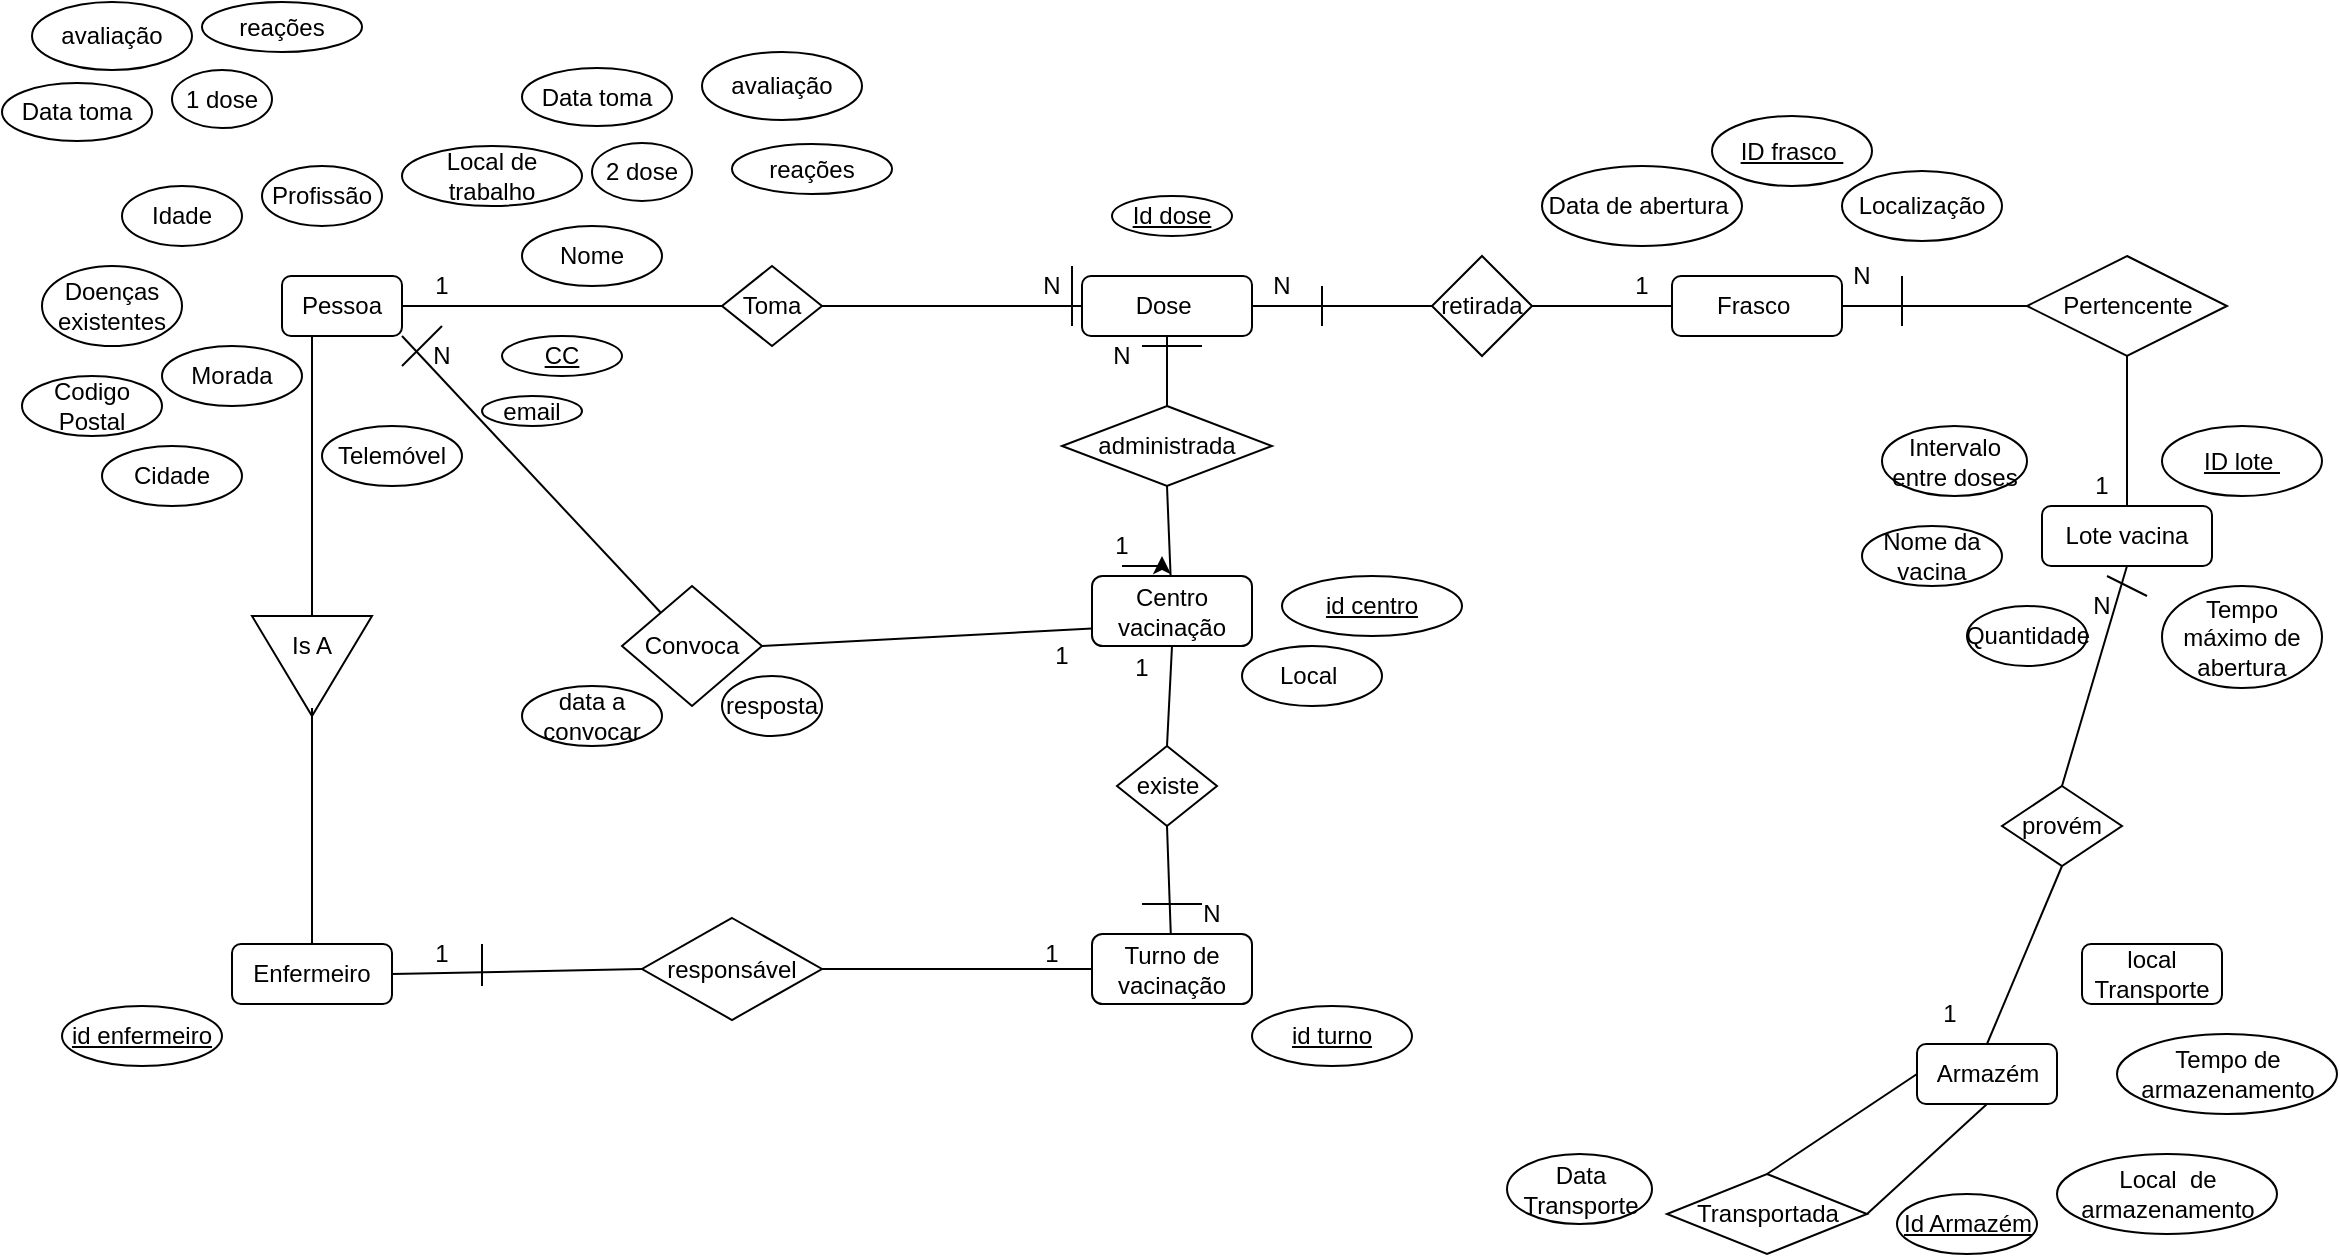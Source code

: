 <mxfile version="14.5.4" type="device"><diagram id="R2lEEEUBdFMjLlhIrx00" name="Page-1"><mxGraphModel dx="1186" dy="594" grid="1" gridSize="10" guides="1" tooltips="1" connect="1" arrows="1" fold="1" page="1" pageScale="1" pageWidth="1169" pageHeight="827" math="0" shadow="0" extFonts="Permanent Marker^https://fonts.googleapis.com/css?family=Permanent+Marker"><root><mxCell id="0"/><mxCell id="1" parent="0"/><mxCell id="BoMrM62zMQnFgGvDOPxz-1" value="Pessoa" style="rounded=1;whiteSpace=wrap;html=1;" parent="1" vertex="1"><mxGeometry x="640" y="494" width="60" height="30" as="geometry"/></mxCell><mxCell id="BoMrM62zMQnFgGvDOPxz-2" value="Idade" style="ellipse;whiteSpace=wrap;html=1;" parent="1" vertex="1"><mxGeometry x="560" y="449" width="60" height="30" as="geometry"/></mxCell><mxCell id="BoMrM62zMQnFgGvDOPxz-3" value="Doenças existentes" style="ellipse;whiteSpace=wrap;html=1;" parent="1" vertex="1"><mxGeometry x="520" y="489" width="70" height="40" as="geometry"/></mxCell><mxCell id="BoMrM62zMQnFgGvDOPxz-4" value="Local de trabalho" style="ellipse;whiteSpace=wrap;html=1;" parent="1" vertex="1"><mxGeometry x="700" y="429" width="90" height="30" as="geometry"/></mxCell><mxCell id="BoMrM62zMQnFgGvDOPxz-5" value="Profissão" style="ellipse;whiteSpace=wrap;html=1;" parent="1" vertex="1"><mxGeometry x="630" y="439" width="60" height="30" as="geometry"/></mxCell><mxCell id="BoMrM62zMQnFgGvDOPxz-7" value="Data toma" style="ellipse;whiteSpace=wrap;html=1;" parent="1" vertex="1"><mxGeometry x="500" y="397.5" width="75" height="29" as="geometry"/></mxCell><mxCell id="BoMrM62zMQnFgGvDOPxz-11" value="Toma" style="rhombus;whiteSpace=wrap;html=1;" parent="1" vertex="1"><mxGeometry x="860" y="489" width="50" height="40" as="geometry"/></mxCell><mxCell id="BoMrM62zMQnFgGvDOPxz-12" value="" style="endArrow=none;html=1;entryX=1;entryY=0.5;entryDx=0;entryDy=0;" parent="1" source="BoMrM62zMQnFgGvDOPxz-11" target="BoMrM62zMQnFgGvDOPxz-1" edge="1"><mxGeometry width="50" height="50" relative="1" as="geometry"><mxPoint x="910" y="609" as="sourcePoint"/><mxPoint x="960" y="559" as="targetPoint"/></mxGeometry></mxCell><mxCell id="BoMrM62zMQnFgGvDOPxz-14" value="Quantidade" style="ellipse;whiteSpace=wrap;html=1;" parent="1" vertex="1"><mxGeometry x="1482.5" y="659" width="60" height="30" as="geometry"/></mxCell><mxCell id="BoMrM62zMQnFgGvDOPxz-15" value="Armazém" style="rounded=1;whiteSpace=wrap;html=1;" parent="1" vertex="1"><mxGeometry x="1457.5" y="878" width="70" height="30" as="geometry"/></mxCell><mxCell id="BoMrM62zMQnFgGvDOPxz-16" value="Local&amp;nbsp; de armazenamento" style="ellipse;whiteSpace=wrap;html=1;" parent="1" vertex="1"><mxGeometry x="1527.5" y="933" width="110" height="40" as="geometry"/></mxCell><mxCell id="BoMrM62zMQnFgGvDOPxz-18" value="provém" style="rhombus;whiteSpace=wrap;html=1;" parent="1" vertex="1"><mxGeometry x="1500" y="749" width="60" height="40" as="geometry"/></mxCell><mxCell id="BoMrM62zMQnFgGvDOPxz-19" value="Frasco&amp;nbsp;" style="rounded=1;whiteSpace=wrap;html=1;" parent="1" vertex="1"><mxGeometry x="1335" y="494" width="85" height="30" as="geometry"/></mxCell><mxCell id="BoMrM62zMQnFgGvDOPxz-21" value="Nome da vacina" style="ellipse;whiteSpace=wrap;html=1;" parent="1" vertex="1"><mxGeometry x="1430" y="619" width="70" height="30" as="geometry"/></mxCell><mxCell id="BoMrM62zMQnFgGvDOPxz-22" value="Nome" style="ellipse;whiteSpace=wrap;html=1;" parent="1" vertex="1"><mxGeometry x="760" y="469" width="70" height="30" as="geometry"/></mxCell><mxCell id="BoMrM62zMQnFgGvDOPxz-24" value="Morada" style="ellipse;whiteSpace=wrap;html=1;" parent="1" vertex="1"><mxGeometry x="580" y="529" width="70" height="30" as="geometry"/></mxCell><mxCell id="BoMrM62zMQnFgGvDOPxz-27" value="Codigo Postal" style="ellipse;whiteSpace=wrap;html=1;" parent="1" vertex="1"><mxGeometry x="510" y="544" width="70" height="30" as="geometry"/></mxCell><mxCell id="BoMrM62zMQnFgGvDOPxz-29" value="Cidade" style="ellipse;whiteSpace=wrap;html=1;" parent="1" vertex="1"><mxGeometry x="550" y="579" width="70" height="30" as="geometry"/></mxCell><mxCell id="BoMrM62zMQnFgGvDOPxz-31" value="Telemóvel" style="ellipse;whiteSpace=wrap;html=1;" parent="1" vertex="1"><mxGeometry x="660" y="569" width="70" height="30" as="geometry"/></mxCell><mxCell id="BoMrM62zMQnFgGvDOPxz-32" value="email" style="ellipse;whiteSpace=wrap;html=1;" parent="1" vertex="1"><mxGeometry x="740" y="554" width="50" height="15" as="geometry"/></mxCell><mxCell id="BoMrM62zMQnFgGvDOPxz-37" value="local&lt;br&gt;Transporte" style="rounded=1;whiteSpace=wrap;html=1;" parent="1" vertex="1"><mxGeometry x="1540" y="828" width="70" height="30" as="geometry"/></mxCell><mxCell id="BoMrM62zMQnFgGvDOPxz-38" value="Data Transporte" style="ellipse;whiteSpace=wrap;html=1;" parent="1" vertex="1"><mxGeometry x="1252.5" y="933" width="72.5" height="35" as="geometry"/></mxCell><mxCell id="BoMrM62zMQnFgGvDOPxz-43" value="" style="endArrow=none;html=1;entryX=0.5;entryY=1;entryDx=0;entryDy=0;exitX=0.5;exitY=0;exitDx=0;exitDy=0;" parent="1" source="BoMrM62zMQnFgGvDOPxz-15" target="BoMrM62zMQnFgGvDOPxz-18" edge="1"><mxGeometry width="50" height="50" relative="1" as="geometry"><mxPoint x="1070" y="609" as="sourcePoint"/><mxPoint x="1120" y="559" as="targetPoint"/></mxGeometry></mxCell><mxCell id="BoMrM62zMQnFgGvDOPxz-49" value="Tempo de armazenamento" style="ellipse;whiteSpace=wrap;html=1;" parent="1" vertex="1"><mxGeometry x="1557.5" y="873" width="110" height="40" as="geometry"/></mxCell><mxCell id="BoMrM62zMQnFgGvDOPxz-52" value="Data de abertura&amp;nbsp;" style="ellipse;whiteSpace=wrap;html=1;" parent="1" vertex="1"><mxGeometry x="1270" y="439" width="100" height="40" as="geometry"/></mxCell><mxCell id="BoMrM62zMQnFgGvDOPxz-53" value="Tempo máximo de abertura" style="ellipse;whiteSpace=wrap;html=1;" parent="1" vertex="1"><mxGeometry x="1580" y="649" width="80" height="51" as="geometry"/></mxCell><mxCell id="BoMrM62zMQnFgGvDOPxz-54" value="Centro vacinação" style="rounded=1;whiteSpace=wrap;html=1;" parent="1" vertex="1"><mxGeometry x="1045" y="644" width="80" height="35" as="geometry"/></mxCell><mxCell id="BoMrM62zMQnFgGvDOPxz-56" value="&lt;u&gt;CC&lt;/u&gt;" style="ellipse;whiteSpace=wrap;html=1;" parent="1" vertex="1"><mxGeometry x="750" y="524" width="60" height="20" as="geometry"/></mxCell><mxCell id="BoMrM62zMQnFgGvDOPxz-58" value="&lt;u&gt;ID frasco&amp;nbsp;&lt;/u&gt;" style="ellipse;whiteSpace=wrap;html=1;" parent="1" vertex="1"><mxGeometry x="1355" y="414" width="80" height="35" as="geometry"/></mxCell><mxCell id="BoMrM62zMQnFgGvDOPxz-59" value="&lt;u&gt;Id Armazém&lt;/u&gt;" style="ellipse;whiteSpace=wrap;html=1;" parent="1" vertex="1"><mxGeometry x="1447.5" y="953" width="70" height="30" as="geometry"/></mxCell><mxCell id="BoMrM62zMQnFgGvDOPxz-61" value="Transportada" style="rhombus;whiteSpace=wrap;html=1;" parent="1" vertex="1"><mxGeometry x="1332.5" y="943" width="100" height="40" as="geometry"/></mxCell><mxCell id="BoMrM62zMQnFgGvDOPxz-62" value="" style="endArrow=none;html=1;exitX=1;exitY=0.5;exitDx=0;exitDy=0;entryX=0.5;entryY=1;entryDx=0;entryDy=0;" parent="1" source="BoMrM62zMQnFgGvDOPxz-61" target="BoMrM62zMQnFgGvDOPxz-15" edge="1"><mxGeometry width="50" height="50" relative="1" as="geometry"><mxPoint x="1247.5" y="483" as="sourcePoint"/><mxPoint x="1492.5" y="923" as="targetPoint"/></mxGeometry></mxCell><mxCell id="BoMrM62zMQnFgGvDOPxz-63" value="" style="endArrow=none;html=1;entryX=0.5;entryY=0;entryDx=0;entryDy=0;exitX=0;exitY=0.5;exitDx=0;exitDy=0;" parent="1" source="BoMrM62zMQnFgGvDOPxz-15" target="BoMrM62zMQnFgGvDOPxz-61" edge="1"><mxGeometry width="50" height="50" relative="1" as="geometry"><mxPoint x="1247.5" y="483" as="sourcePoint"/><mxPoint x="1297.5" y="433" as="targetPoint"/></mxGeometry></mxCell><mxCell id="BoMrM62zMQnFgGvDOPxz-66" value="Turno de vacinação" style="rounded=1;whiteSpace=wrap;html=1;" parent="1" vertex="1"><mxGeometry x="1045" y="823" width="80" height="35" as="geometry"/></mxCell><mxCell id="BoMrM62zMQnFgGvDOPxz-67" value="existe" style="rhombus;whiteSpace=wrap;html=1;" parent="1" vertex="1"><mxGeometry x="1057.5" y="729" width="50" height="40" as="geometry"/></mxCell><mxCell id="BoMrM62zMQnFgGvDOPxz-69" value="Dose&amp;nbsp;" style="rounded=1;whiteSpace=wrap;html=1;" parent="1" vertex="1"><mxGeometry x="1040" y="494" width="85" height="30" as="geometry"/></mxCell><mxCell id="BoMrM62zMQnFgGvDOPxz-70" value="retirada" style="rhombus;whiteSpace=wrap;html=1;" parent="1" vertex="1"><mxGeometry x="1215" y="484" width="50" height="50" as="geometry"/></mxCell><mxCell id="BoMrM62zMQnFgGvDOPxz-71" value="" style="endArrow=none;html=1;entryX=1;entryY=0.5;entryDx=0;entryDy=0;" parent="1" source="BoMrM62zMQnFgGvDOPxz-70" target="BoMrM62zMQnFgGvDOPxz-69" edge="1"><mxGeometry width="50" height="50" relative="1" as="geometry"><mxPoint x="1330" y="629" as="sourcePoint"/><mxPoint x="1380" y="579" as="targetPoint"/></mxGeometry></mxCell><mxCell id="BoMrM62zMQnFgGvDOPxz-72" value="" style="endArrow=none;html=1;entryX=0;entryY=0.5;entryDx=0;entryDy=0;exitX=1;exitY=0.5;exitDx=0;exitDy=0;" parent="1" source="BoMrM62zMQnFgGvDOPxz-70" target="BoMrM62zMQnFgGvDOPxz-19" edge="1"><mxGeometry width="50" height="50" relative="1" as="geometry"><mxPoint x="1330" y="629" as="sourcePoint"/><mxPoint x="1380" y="579" as="targetPoint"/></mxGeometry></mxCell><mxCell id="BoMrM62zMQnFgGvDOPxz-73" value="" style="endArrow=none;html=1;entryX=1;entryY=0.5;entryDx=0;entryDy=0;exitX=0;exitY=0.5;exitDx=0;exitDy=0;" parent="1" source="BoMrM62zMQnFgGvDOPxz-69" target="BoMrM62zMQnFgGvDOPxz-11" edge="1"><mxGeometry width="50" height="50" relative="1" as="geometry"><mxPoint x="1330" y="629" as="sourcePoint"/><mxPoint x="1380" y="579" as="targetPoint"/></mxGeometry></mxCell><mxCell id="BoMrM62zMQnFgGvDOPxz-74" value="1" style="text;html=1;strokeColor=none;fillColor=none;align=center;verticalAlign=middle;whiteSpace=wrap;rounded=0;" parent="1" vertex="1"><mxGeometry x="700" y="489" width="40" height="20" as="geometry"/></mxCell><mxCell id="BoMrM62zMQnFgGvDOPxz-75" value="N" style="text;html=1;strokeColor=none;fillColor=none;align=center;verticalAlign=middle;whiteSpace=wrap;rounded=0;" parent="1" vertex="1"><mxGeometry x="1005" y="489" width="40" height="20" as="geometry"/></mxCell><mxCell id="BoMrM62zMQnFgGvDOPxz-76" value="" style="endArrow=none;html=1;entryX=0.75;entryY=0;entryDx=0;entryDy=0;" parent="1" target="BoMrM62zMQnFgGvDOPxz-75" edge="1"><mxGeometry width="50" height="50" relative="1" as="geometry"><mxPoint x="1035" y="519" as="sourcePoint"/><mxPoint x="1160" y="579" as="targetPoint"/></mxGeometry></mxCell><mxCell id="BoMrM62zMQnFgGvDOPxz-77" value="&lt;u&gt;Id dose&lt;/u&gt;" style="ellipse;whiteSpace=wrap;html=1;" parent="1" vertex="1"><mxGeometry x="1055" y="454" width="60" height="20" as="geometry"/></mxCell><mxCell id="BoMrM62zMQnFgGvDOPxz-78" value="1" style="text;html=1;strokeColor=none;fillColor=none;align=center;verticalAlign=middle;whiteSpace=wrap;rounded=0;" parent="1" vertex="1"><mxGeometry x="1300" y="489" width="40" height="20" as="geometry"/></mxCell><mxCell id="BoMrM62zMQnFgGvDOPxz-79" value="N" style="text;html=1;strokeColor=none;fillColor=none;align=center;verticalAlign=middle;whiteSpace=wrap;rounded=0;" parent="1" vertex="1"><mxGeometry x="1120" y="489" width="40" height="20" as="geometry"/></mxCell><mxCell id="BoMrM62zMQnFgGvDOPxz-84" value="N" style="text;html=1;strokeColor=none;fillColor=none;align=center;verticalAlign=middle;whiteSpace=wrap;rounded=0;" parent="1" vertex="1"><mxGeometry x="1530" y="649" width="40" height="20" as="geometry"/></mxCell><mxCell id="BoMrM62zMQnFgGvDOPxz-86" value="" style="endArrow=none;html=1;" parent="1" edge="1"><mxGeometry width="50" height="50" relative="1" as="geometry"><mxPoint x="1552.5" y="644" as="sourcePoint"/><mxPoint x="1572.5" y="654" as="targetPoint"/></mxGeometry></mxCell><mxCell id="BoMrM62zMQnFgGvDOPxz-89" value="Pertencente" style="rhombus;whiteSpace=wrap;html=1;" parent="1" vertex="1"><mxGeometry x="1512.5" y="484" width="100" height="50" as="geometry"/></mxCell><mxCell id="BoMrM62zMQnFgGvDOPxz-91" value="" style="endArrow=none;html=1;entryX=0;entryY=0.5;entryDx=0;entryDy=0;exitX=1;exitY=0.5;exitDx=0;exitDy=0;" parent="1" source="BoMrM62zMQnFgGvDOPxz-19" target="BoMrM62zMQnFgGvDOPxz-89" edge="1"><mxGeometry width="50" height="50" relative="1" as="geometry"><mxPoint x="1440" y="639" as="sourcePoint"/><mxPoint x="1490" y="589" as="targetPoint"/></mxGeometry></mxCell><mxCell id="BoMrM62zMQnFgGvDOPxz-93" value="Lote vacina" style="rounded=1;whiteSpace=wrap;html=1;" parent="1" vertex="1"><mxGeometry x="1520" y="609" width="85" height="30" as="geometry"/></mxCell><mxCell id="BoMrM62zMQnFgGvDOPxz-94" value="" style="endArrow=none;html=1;entryX=0.5;entryY=1;entryDx=0;entryDy=0;exitX=0.5;exitY=0;exitDx=0;exitDy=0;" parent="1" source="BoMrM62zMQnFgGvDOPxz-93" target="BoMrM62zMQnFgGvDOPxz-89" edge="1"><mxGeometry width="50" height="50" relative="1" as="geometry"><mxPoint x="1440" y="639" as="sourcePoint"/><mxPoint x="1490" y="589" as="targetPoint"/></mxGeometry></mxCell><mxCell id="BoMrM62zMQnFgGvDOPxz-97" value="N" style="text;html=1;strokeColor=none;fillColor=none;align=center;verticalAlign=middle;whiteSpace=wrap;rounded=0;" parent="1" vertex="1"><mxGeometry x="1410" y="484" width="40" height="20" as="geometry"/></mxCell><mxCell id="BoMrM62zMQnFgGvDOPxz-98" value="1" style="text;html=1;strokeColor=none;fillColor=none;align=center;verticalAlign=middle;whiteSpace=wrap;rounded=0;" parent="1" vertex="1"><mxGeometry x="1530" y="589" width="40" height="20" as="geometry"/></mxCell><mxCell id="BoMrM62zMQnFgGvDOPxz-99" value="" style="endArrow=none;html=1;entryX=1;entryY=0.5;entryDx=0;entryDy=0;" parent="1" target="BoMrM62zMQnFgGvDOPxz-97" edge="1"><mxGeometry width="50" height="50" relative="1" as="geometry"><mxPoint x="1450" y="519" as="sourcePoint"/><mxPoint x="1490" y="589" as="targetPoint"/></mxGeometry></mxCell><mxCell id="BoMrM62zMQnFgGvDOPxz-101" value="" style="endArrow=none;html=1;entryX=1;entryY=0.5;entryDx=0;entryDy=0;" parent="1" target="BoMrM62zMQnFgGvDOPxz-79" edge="1"><mxGeometry width="50" height="50" relative="1" as="geometry"><mxPoint x="1160" y="519" as="sourcePoint"/><mxPoint x="1490" y="589" as="targetPoint"/></mxGeometry></mxCell><mxCell id="BoMrM62zMQnFgGvDOPxz-102" value="" style="endArrow=none;html=1;entryX=0.5;entryY=1;entryDx=0;entryDy=0;exitX=0.5;exitY=0;exitDx=0;exitDy=0;" parent="1" source="BoMrM62zMQnFgGvDOPxz-18" target="BoMrM62zMQnFgGvDOPxz-93" edge="1"><mxGeometry width="50" height="50" relative="1" as="geometry"><mxPoint x="1360" y="839" as="sourcePoint"/><mxPoint x="1410" y="789" as="targetPoint"/></mxGeometry></mxCell><mxCell id="BoMrM62zMQnFgGvDOPxz-105" value="&lt;u&gt;ID lote&amp;nbsp;&lt;/u&gt;" style="ellipse;whiteSpace=wrap;html=1;" parent="1" vertex="1"><mxGeometry x="1580" y="569" width="80" height="35" as="geometry"/></mxCell><mxCell id="BoMrM62zMQnFgGvDOPxz-106" value="administrada" style="rhombus;whiteSpace=wrap;html=1;" parent="1" vertex="1"><mxGeometry x="1030" y="559" width="105" height="40" as="geometry"/></mxCell><mxCell id="BoMrM62zMQnFgGvDOPxz-107" value="N" style="text;html=1;strokeColor=none;fillColor=none;align=center;verticalAlign=middle;whiteSpace=wrap;rounded=0;" parent="1" vertex="1"><mxGeometry x="1040" y="524" width="40" height="20" as="geometry"/></mxCell><mxCell id="BoMrM62zMQnFgGvDOPxz-108" value="1" style="text;html=1;strokeColor=none;fillColor=none;align=center;verticalAlign=middle;whiteSpace=wrap;rounded=0;" parent="1" vertex="1"><mxGeometry x="1040" y="619" width="40" height="20" as="geometry"/></mxCell><mxCell id="BoMrM62zMQnFgGvDOPxz-109" value="" style="endArrow=none;html=1;entryX=0.5;entryY=1;entryDx=0;entryDy=0;" parent="1" source="BoMrM62zMQnFgGvDOPxz-54" target="BoMrM62zMQnFgGvDOPxz-106" edge="1"><mxGeometry width="50" height="50" relative="1" as="geometry"><mxPoint x="1030" y="659" as="sourcePoint"/><mxPoint x="1080" y="609" as="targetPoint"/></mxGeometry></mxCell><mxCell id="BoMrM62zMQnFgGvDOPxz-111" value="" style="endArrow=none;html=1;entryX=0.5;entryY=1;entryDx=0;entryDy=0;exitX=0.5;exitY=0;exitDx=0;exitDy=0;" parent="1" source="BoMrM62zMQnFgGvDOPxz-106" target="BoMrM62zMQnFgGvDOPxz-69" edge="1"><mxGeometry width="50" height="50" relative="1" as="geometry"><mxPoint x="1030" y="659" as="sourcePoint"/><mxPoint x="1080" y="609" as="targetPoint"/></mxGeometry></mxCell><mxCell id="BoMrM62zMQnFgGvDOPxz-112" value="" style="endArrow=none;html=1;" parent="1" edge="1"><mxGeometry width="50" height="50" relative="1" as="geometry"><mxPoint x="1070" y="529" as="sourcePoint"/><mxPoint x="1100" y="529" as="targetPoint"/></mxGeometry></mxCell><mxCell id="BoMrM62zMQnFgGvDOPxz-113" value="" style="endArrow=none;html=1;entryX=0.5;entryY=1;entryDx=0;entryDy=0;exitX=0.5;exitY=0;exitDx=0;exitDy=0;" parent="1" source="BoMrM62zMQnFgGvDOPxz-67" target="BoMrM62zMQnFgGvDOPxz-54" edge="1"><mxGeometry width="50" height="50" relative="1" as="geometry"><mxPoint x="1030" y="659" as="sourcePoint"/><mxPoint x="1080" y="609" as="targetPoint"/></mxGeometry></mxCell><mxCell id="BoMrM62zMQnFgGvDOPxz-114" value="" style="endArrow=none;html=1;entryX=0.5;entryY=1;entryDx=0;entryDy=0;" parent="1" source="BoMrM62zMQnFgGvDOPxz-66" target="BoMrM62zMQnFgGvDOPxz-67" edge="1"><mxGeometry width="50" height="50" relative="1" as="geometry"><mxPoint x="1030" y="659" as="sourcePoint"/><mxPoint x="1080" y="609" as="targetPoint"/></mxGeometry></mxCell><mxCell id="BoMrM62zMQnFgGvDOPxz-117" value="Local&amp;nbsp;" style="ellipse;whiteSpace=wrap;html=1;" parent="1" vertex="1"><mxGeometry x="1120" y="679" width="70" height="30" as="geometry"/></mxCell><mxCell id="BoMrM62zMQnFgGvDOPxz-118" value="&lt;u&gt;id centro&lt;/u&gt;" style="ellipse;whiteSpace=wrap;html=1;" parent="1" vertex="1"><mxGeometry x="1140" y="644" width="90" height="30" as="geometry"/></mxCell><mxCell id="BoMrM62zMQnFgGvDOPxz-119" value="N" style="text;html=1;strokeColor=none;fillColor=none;align=center;verticalAlign=middle;whiteSpace=wrap;rounded=0;" parent="1" vertex="1"><mxGeometry x="1085" y="803" width="40" height="20" as="geometry"/></mxCell><mxCell id="BoMrM62zMQnFgGvDOPxz-121" value="1" style="text;html=1;strokeColor=none;fillColor=none;align=center;verticalAlign=middle;whiteSpace=wrap;rounded=0;" parent="1" vertex="1"><mxGeometry x="1050" y="680" width="40" height="20" as="geometry"/></mxCell><mxCell id="BoMrM62zMQnFgGvDOPxz-122" value="" style="endArrow=none;html=1;" parent="1" edge="1"><mxGeometry width="50" height="50" relative="1" as="geometry"><mxPoint x="1070" y="808" as="sourcePoint"/><mxPoint x="1100" y="808" as="targetPoint"/></mxGeometry></mxCell><mxCell id="BoMrM62zMQnFgGvDOPxz-125" value="" style="triangle;whiteSpace=wrap;html=1;rotation=-90;direction=west;" parent="1" vertex="1"><mxGeometry x="630" y="659" width="50" height="60" as="geometry"/></mxCell><mxCell id="BoMrM62zMQnFgGvDOPxz-126" value="" style="endArrow=none;html=1;entryX=0.25;entryY=1;entryDx=0;entryDy=0;exitX=0;exitY=0.5;exitDx=0;exitDy=0;" parent="1" source="BoMrM62zMQnFgGvDOPxz-125" target="BoMrM62zMQnFgGvDOPxz-1" edge="1"><mxGeometry width="50" height="50" relative="1" as="geometry"><mxPoint x="620" y="730" as="sourcePoint"/><mxPoint x="1080" y="639" as="targetPoint"/></mxGeometry></mxCell><mxCell id="BoMrM62zMQnFgGvDOPxz-128" value="Is A" style="text;html=1;strokeColor=none;fillColor=none;align=center;verticalAlign=middle;whiteSpace=wrap;rounded=0;rotation=0;" parent="1" vertex="1"><mxGeometry x="635" y="669" width="40" height="20" as="geometry"/></mxCell><mxCell id="BoMrM62zMQnFgGvDOPxz-129" value="Enfermeiro" style="rounded=1;whiteSpace=wrap;html=1;" parent="1" vertex="1"><mxGeometry x="615" y="828" width="80" height="30" as="geometry"/></mxCell><mxCell id="BoMrM62zMQnFgGvDOPxz-133" value="" style="endArrow=none;html=1;" parent="1" source="BoMrM62zMQnFgGvDOPxz-129" edge="1"><mxGeometry width="50" height="50" relative="1" as="geometry"><mxPoint x="1030" y="879" as="sourcePoint"/><mxPoint x="655" y="710" as="targetPoint"/></mxGeometry></mxCell><mxCell id="BoMrM62zMQnFgGvDOPxz-135" value="&lt;u&gt;id enfermeiro&lt;/u&gt;" style="ellipse;whiteSpace=wrap;html=1;" parent="1" vertex="1"><mxGeometry x="530" y="859" width="80" height="30" as="geometry"/></mxCell><mxCell id="BoMrM62zMQnFgGvDOPxz-136" value="responsável" style="rhombus;whiteSpace=wrap;html=1;" parent="1" vertex="1"><mxGeometry x="820" y="815" width="90" height="51" as="geometry"/></mxCell><mxCell id="BoMrM62zMQnFgGvDOPxz-137" value="" style="endArrow=none;html=1;exitX=1;exitY=0.5;exitDx=0;exitDy=0;" parent="1" source="BoMrM62zMQnFgGvDOPxz-136" target="BoMrM62zMQnFgGvDOPxz-66" edge="1"><mxGeometry width="50" height="50" relative="1" as="geometry"><mxPoint x="1070" y="749" as="sourcePoint"/><mxPoint x="1120" y="699" as="targetPoint"/></mxGeometry></mxCell><mxCell id="BoMrM62zMQnFgGvDOPxz-138" value="" style="endArrow=none;html=1;entryX=1;entryY=0.5;entryDx=0;entryDy=0;exitX=0;exitY=0.5;exitDx=0;exitDy=0;" parent="1" source="BoMrM62zMQnFgGvDOPxz-136" target="BoMrM62zMQnFgGvDOPxz-129" edge="1"><mxGeometry width="50" height="50" relative="1" as="geometry"><mxPoint x="1070" y="749" as="sourcePoint"/><mxPoint x="1120" y="699" as="targetPoint"/></mxGeometry></mxCell><mxCell id="BoMrM62zMQnFgGvDOPxz-141" value="Convoca" style="rhombus;whiteSpace=wrap;html=1;" parent="1" vertex="1"><mxGeometry x="810" y="649" width="70" height="60" as="geometry"/></mxCell><mxCell id="BoMrM62zMQnFgGvDOPxz-142" value="" style="endArrow=none;html=1;entryX=1;entryY=0.5;entryDx=0;entryDy=0;exitX=0;exitY=0.75;exitDx=0;exitDy=0;" parent="1" source="BoMrM62zMQnFgGvDOPxz-54" target="BoMrM62zMQnFgGvDOPxz-141" edge="1"><mxGeometry width="50" height="50" relative="1" as="geometry"><mxPoint x="1070" y="739" as="sourcePoint"/><mxPoint x="1120" y="689" as="targetPoint"/></mxGeometry></mxCell><mxCell id="BoMrM62zMQnFgGvDOPxz-143" value="" style="endArrow=none;html=1;entryX=1;entryY=1;entryDx=0;entryDy=0;" parent="1" source="BoMrM62zMQnFgGvDOPxz-141" target="BoMrM62zMQnFgGvDOPxz-1" edge="1"><mxGeometry width="50" height="50" relative="1" as="geometry"><mxPoint x="1070" y="739" as="sourcePoint"/><mxPoint x="1120" y="689" as="targetPoint"/></mxGeometry></mxCell><mxCell id="BoMrM62zMQnFgGvDOPxz-145" value="N" style="text;html=1;strokeColor=none;fillColor=none;align=center;verticalAlign=middle;whiteSpace=wrap;rounded=0;" parent="1" vertex="1"><mxGeometry x="700" y="524" width="40" height="20" as="geometry"/></mxCell><mxCell id="BoMrM62zMQnFgGvDOPxz-147" value="1" style="text;html=1;strokeColor=none;fillColor=none;align=center;verticalAlign=middle;whiteSpace=wrap;rounded=0;" parent="1" vertex="1"><mxGeometry x="1010" y="674" width="40" height="20" as="geometry"/></mxCell><mxCell id="BoMrM62zMQnFgGvDOPxz-148" value="resposta" style="ellipse;whiteSpace=wrap;html=1;" parent="1" vertex="1"><mxGeometry x="860" y="694" width="50" height="30" as="geometry"/></mxCell><mxCell id="BoMrM62zMQnFgGvDOPxz-150" value="data a convocar" style="ellipse;whiteSpace=wrap;html=1;" parent="1" vertex="1"><mxGeometry x="760" y="699" width="70" height="30" as="geometry"/></mxCell><mxCell id="BoMrM62zMQnFgGvDOPxz-151" value="" style="endArrow=none;html=1;exitX=0;exitY=0.75;exitDx=0;exitDy=0;" parent="1" source="BoMrM62zMQnFgGvDOPxz-145" edge="1"><mxGeometry width="50" height="50" relative="1" as="geometry"><mxPoint x="1070" y="739" as="sourcePoint"/><mxPoint x="720" y="519" as="targetPoint"/></mxGeometry></mxCell><mxCell id="BoMrM62zMQnFgGvDOPxz-152" value="1" style="text;html=1;strokeColor=none;fillColor=none;align=center;verticalAlign=middle;whiteSpace=wrap;rounded=0;" parent="1" vertex="1"><mxGeometry x="1005" y="823" width="40" height="20" as="geometry"/></mxCell><mxCell id="BoMrM62zMQnFgGvDOPxz-153" value="1" style="text;html=1;strokeColor=none;fillColor=none;align=center;verticalAlign=middle;whiteSpace=wrap;rounded=0;" parent="1" vertex="1"><mxGeometry x="700" y="823" width="40" height="20" as="geometry"/></mxCell><mxCell id="BoMrM62zMQnFgGvDOPxz-154" value="" style="endArrow=none;html=1;entryX=1;entryY=0.25;entryDx=0;entryDy=0;" parent="1" target="BoMrM62zMQnFgGvDOPxz-153" edge="1"><mxGeometry width="50" height="50" relative="1" as="geometry"><mxPoint x="740" y="849" as="sourcePoint"/><mxPoint x="1120" y="689" as="targetPoint"/></mxGeometry></mxCell><mxCell id="BoMrM62zMQnFgGvDOPxz-155" value="avaliação" style="ellipse;whiteSpace=wrap;html=1;" parent="1" vertex="1"><mxGeometry x="515" y="357" width="80" height="34" as="geometry"/></mxCell><mxCell id="BoMrM62zMQnFgGvDOPxz-156" value="reações" style="ellipse;whiteSpace=wrap;html=1;" parent="1" vertex="1"><mxGeometry x="600" y="357" width="80" height="25" as="geometry"/></mxCell><mxCell id="BoMrM62zMQnFgGvDOPxz-157" value="&lt;u&gt;id turno&lt;/u&gt;" style="ellipse;whiteSpace=wrap;html=1;" parent="1" vertex="1"><mxGeometry x="1125" y="859" width="80" height="30" as="geometry"/></mxCell><mxCell id="BoMrM62zMQnFgGvDOPxz-158" value="Localização" style="ellipse;whiteSpace=wrap;html=1;" parent="1" vertex="1"><mxGeometry x="1420" y="441.5" width="80" height="35" as="geometry"/></mxCell><mxCell id="BoMrM62zMQnFgGvDOPxz-159" value="Intervalo entre doses" style="ellipse;whiteSpace=wrap;html=1;" parent="1" vertex="1"><mxGeometry x="1440" y="569" width="72.5" height="35" as="geometry"/></mxCell><mxCell id="BoMrM62zMQnFgGvDOPxz-162" value="1" style="text;html=1;strokeColor=none;fillColor=none;align=center;verticalAlign=middle;whiteSpace=wrap;rounded=0;" parent="1" vertex="1"><mxGeometry x="1453.75" y="853" width="40" height="20" as="geometry"/></mxCell><mxCell id="urK_sNE-IL-f3XvHw9ZI-3" style="edgeStyle=orthogonalEdgeStyle;rounded=0;orthogonalLoop=1;jettySize=auto;html=1;exitX=0.5;exitY=1;exitDx=0;exitDy=0;" parent="1" source="BoMrM62zMQnFgGvDOPxz-24" target="BoMrM62zMQnFgGvDOPxz-24" edge="1"><mxGeometry relative="1" as="geometry"/></mxCell><mxCell id="dgW1G-mEYeli0qKT2oE6-1" style="edgeStyle=orthogonalEdgeStyle;rounded=0;orthogonalLoop=1;jettySize=auto;html=1;exitX=0.5;exitY=1;exitDx=0;exitDy=0;entryX=1;entryY=0.75;entryDx=0;entryDy=0;" edge="1" parent="1" source="BoMrM62zMQnFgGvDOPxz-108" target="BoMrM62zMQnFgGvDOPxz-108"><mxGeometry relative="1" as="geometry"/></mxCell><mxCell id="dgW1G-mEYeli0qKT2oE6-3" value="Data toma" style="ellipse;whiteSpace=wrap;html=1;" vertex="1" parent="1"><mxGeometry x="760" y="390" width="75" height="29" as="geometry"/></mxCell><mxCell id="dgW1G-mEYeli0qKT2oE6-4" value="avaliação" style="ellipse;whiteSpace=wrap;html=1;" vertex="1" parent="1"><mxGeometry x="850" y="382" width="80" height="34" as="geometry"/></mxCell><mxCell id="dgW1G-mEYeli0qKT2oE6-5" value="reações" style="ellipse;whiteSpace=wrap;html=1;" vertex="1" parent="1"><mxGeometry x="865" y="428" width="80" height="25" as="geometry"/></mxCell><mxCell id="dgW1G-mEYeli0qKT2oE6-6" value="1 dose" style="ellipse;whiteSpace=wrap;html=1;" vertex="1" parent="1"><mxGeometry x="585" y="391" width="50" height="29" as="geometry"/></mxCell><mxCell id="dgW1G-mEYeli0qKT2oE6-7" value="2 dose" style="ellipse;whiteSpace=wrap;html=1;" vertex="1" parent="1"><mxGeometry x="795" y="427.5" width="50" height="29" as="geometry"/></mxCell></root></mxGraphModel></diagram></mxfile>